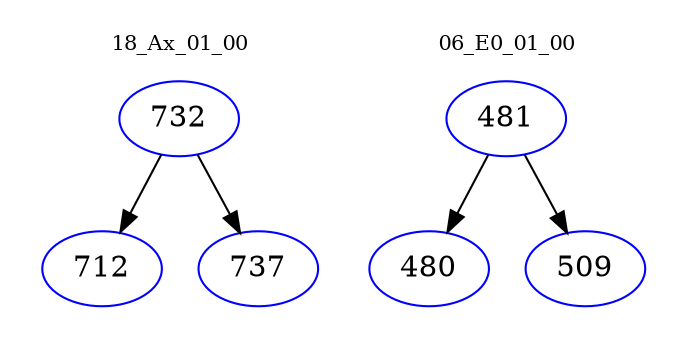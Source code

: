 digraph{
subgraph cluster_0 {
color = white
label = "18_Ax_01_00";
fontsize=10;
T0_732 [label="732", color="blue"]
T0_732 -> T0_712 [color="black"]
T0_712 [label="712", color="blue"]
T0_732 -> T0_737 [color="black"]
T0_737 [label="737", color="blue"]
}
subgraph cluster_1 {
color = white
label = "06_E0_01_00";
fontsize=10;
T1_481 [label="481", color="blue"]
T1_481 -> T1_480 [color="black"]
T1_480 [label="480", color="blue"]
T1_481 -> T1_509 [color="black"]
T1_509 [label="509", color="blue"]
}
}
